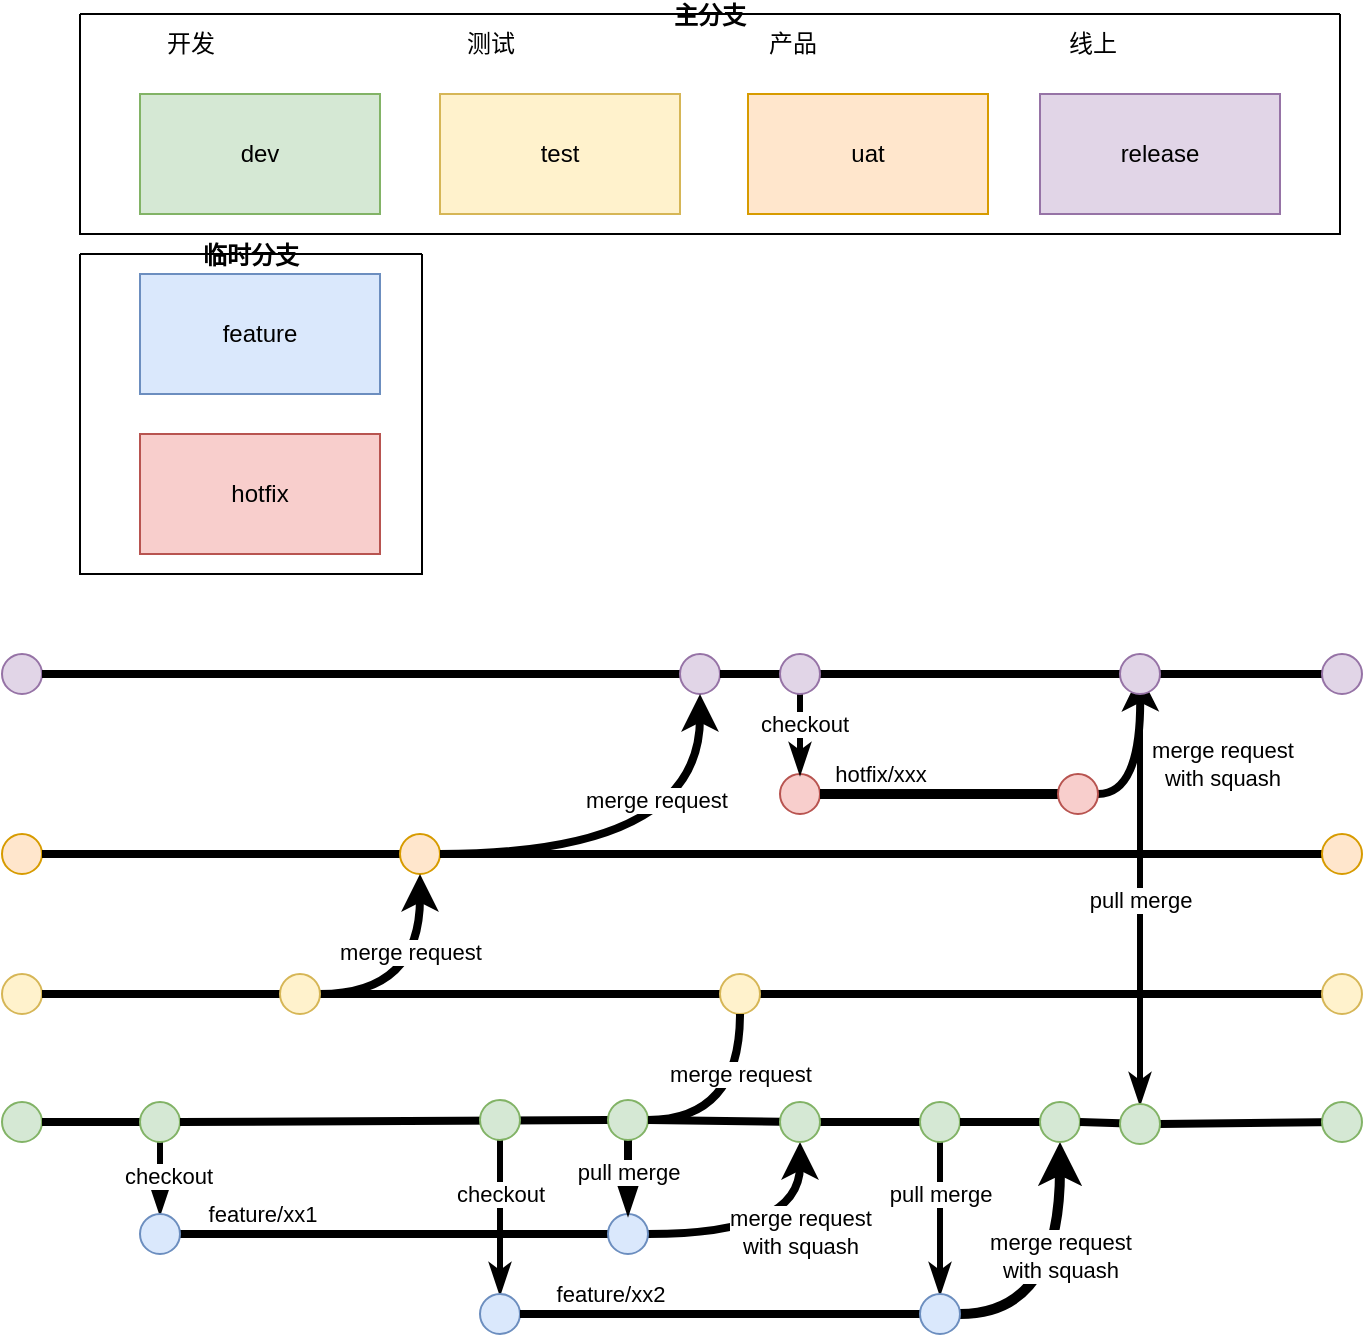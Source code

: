 <mxfile version="21.0.6" type="github" pages="2">
  <diagram id="C5RBs43oDa-KdzZeNtuy" name="Page-1">
    <mxGraphModel dx="1434" dy="686" grid="1" gridSize="10" guides="1" tooltips="1" connect="1" arrows="1" fold="1" page="1" pageScale="1" pageWidth="827" pageHeight="1169" math="0" shadow="0">
      <root>
        <mxCell id="WIyWlLk6GJQsqaUBKTNV-0" />
        <mxCell id="WIyWlLk6GJQsqaUBKTNV-1" parent="WIyWlLk6GJQsqaUBKTNV-0" />
        <mxCell id="siAdTkyfHeQNk--nSfNy-4" value="主分支" style="swimlane;startSize=0;" parent="WIyWlLk6GJQsqaUBKTNV-1" vertex="1">
          <mxGeometry x="99" y="20" width="630" height="110" as="geometry">
            <mxRectangle x="99" y="20" width="80" height="30" as="alternateBounds" />
          </mxGeometry>
        </mxCell>
        <mxCell id="siAdTkyfHeQNk--nSfNy-5" value="开发" style="text;html=1;align=center;verticalAlign=middle;resizable=0;points=[];autosize=1;strokeColor=none;fillColor=none;" parent="siAdTkyfHeQNk--nSfNy-4" vertex="1">
          <mxGeometry x="30" width="50" height="30" as="geometry" />
        </mxCell>
        <mxCell id="siAdTkyfHeQNk--nSfNy-6" value="测试" style="text;html=1;align=center;verticalAlign=middle;resizable=0;points=[];autosize=1;strokeColor=none;fillColor=none;" parent="siAdTkyfHeQNk--nSfNy-4" vertex="1">
          <mxGeometry x="180" width="50" height="30" as="geometry" />
        </mxCell>
        <mxCell id="siAdTkyfHeQNk--nSfNy-7" value="产品" style="text;html=1;align=center;verticalAlign=middle;resizable=0;points=[];autosize=1;strokeColor=none;fillColor=none;" parent="siAdTkyfHeQNk--nSfNy-4" vertex="1">
          <mxGeometry x="331" width="50" height="30" as="geometry" />
        </mxCell>
        <mxCell id="siAdTkyfHeQNk--nSfNy-8" value="线上" style="text;html=1;align=center;verticalAlign=middle;resizable=0;points=[];autosize=1;strokeColor=none;fillColor=none;" parent="siAdTkyfHeQNk--nSfNy-4" vertex="1">
          <mxGeometry x="481" width="50" height="30" as="geometry" />
        </mxCell>
        <mxCell id="siAdTkyfHeQNk--nSfNy-3" value="release" style="rounded=0;whiteSpace=wrap;html=1;fillColor=#e1d5e7;strokeColor=#9673a6;" parent="siAdTkyfHeQNk--nSfNy-4" vertex="1">
          <mxGeometry x="480" y="40" width="120" height="60" as="geometry" />
        </mxCell>
        <mxCell id="siAdTkyfHeQNk--nSfNy-2" value="uat" style="rounded=0;whiteSpace=wrap;html=1;fillColor=#ffe6cc;strokeColor=#d79b00;" parent="siAdTkyfHeQNk--nSfNy-4" vertex="1">
          <mxGeometry x="334" y="40" width="120" height="60" as="geometry" />
        </mxCell>
        <mxCell id="siAdTkyfHeQNk--nSfNy-1" value="test" style="rounded=0;whiteSpace=wrap;html=1;fillColor=#fff2cc;strokeColor=#d6b656;" parent="siAdTkyfHeQNk--nSfNy-4" vertex="1">
          <mxGeometry x="180" y="40" width="120" height="60" as="geometry" />
        </mxCell>
        <mxCell id="siAdTkyfHeQNk--nSfNy-0" value="dev" style="rounded=0;whiteSpace=wrap;html=1;fillColor=#d5e8d4;strokeColor=#82b366;" parent="siAdTkyfHeQNk--nSfNy-4" vertex="1">
          <mxGeometry x="30" y="40" width="120" height="60" as="geometry" />
        </mxCell>
        <mxCell id="siAdTkyfHeQNk--nSfNy-9" value="feature" style="rounded=0;whiteSpace=wrap;html=1;fillColor=#dae8fc;strokeColor=#6c8ebf;" parent="WIyWlLk6GJQsqaUBKTNV-1" vertex="1">
          <mxGeometry x="129" y="150" width="120" height="60" as="geometry" />
        </mxCell>
        <mxCell id="siAdTkyfHeQNk--nSfNy-10" value="hotfix" style="rounded=0;whiteSpace=wrap;html=1;fillColor=#f8cecc;strokeColor=#b85450;" parent="WIyWlLk6GJQsqaUBKTNV-1" vertex="1">
          <mxGeometry x="129" y="230" width="120" height="60" as="geometry" />
        </mxCell>
        <mxCell id="siAdTkyfHeQNk--nSfNy-11" value="" style="ellipse;whiteSpace=wrap;html=1;aspect=fixed;fillColor=#e1d5e7;strokeColor=#9673a6;" parent="WIyWlLk6GJQsqaUBKTNV-1" vertex="1">
          <mxGeometry x="60" y="340" width="20" height="20" as="geometry" />
        </mxCell>
        <mxCell id="siAdTkyfHeQNk--nSfNy-14" value="" style="endArrow=none;html=1;rounded=0;exitX=1;exitY=0.5;exitDx=0;exitDy=0;edgeStyle=orthogonalEdgeStyle;entryX=0;entryY=0.5;entryDx=0;entryDy=0;strokeWidth=4;startArrow=none;" parent="WIyWlLk6GJQsqaUBKTNV-1" source="siAdTkyfHeQNk--nSfNy-106" target="siAdTkyfHeQNk--nSfNy-16" edge="1">
          <mxGeometry width="50" height="50" relative="1" as="geometry">
            <mxPoint x="390" y="410" as="sourcePoint" />
            <mxPoint x="720" y="350" as="targetPoint" />
            <Array as="points">
              <mxPoint x="240" y="350" />
            </Array>
          </mxGeometry>
        </mxCell>
        <mxCell id="siAdTkyfHeQNk--nSfNy-16" value="" style="ellipse;whiteSpace=wrap;html=1;aspect=fixed;fillColor=#e1d5e7;strokeColor=#9673a6;" parent="WIyWlLk6GJQsqaUBKTNV-1" vertex="1">
          <mxGeometry x="720" y="340" width="20" height="20" as="geometry" />
        </mxCell>
        <mxCell id="siAdTkyfHeQNk--nSfNy-20" value="" style="ellipse;whiteSpace=wrap;html=1;aspect=fixed;fillColor=#f8cecc;strokeColor=#b85450;" parent="WIyWlLk6GJQsqaUBKTNV-1" vertex="1">
          <mxGeometry x="449" y="400" width="20" height="20" as="geometry" />
        </mxCell>
        <mxCell id="siAdTkyfHeQNk--nSfNy-26" value="" style="ellipse;whiteSpace=wrap;html=1;aspect=fixed;fillColor=#ffe6cc;strokeColor=#d79b00;" parent="WIyWlLk6GJQsqaUBKTNV-1" vertex="1">
          <mxGeometry x="60" y="430" width="20" height="20" as="geometry" />
        </mxCell>
        <mxCell id="siAdTkyfHeQNk--nSfNy-27" value="" style="endArrow=none;html=1;rounded=0;exitX=1;exitY=0.5;exitDx=0;exitDy=0;edgeStyle=orthogonalEdgeStyle;entryX=0;entryY=0.5;entryDx=0;entryDy=0;strokeWidth=4;startArrow=none;" parent="WIyWlLk6GJQsqaUBKTNV-1" source="siAdTkyfHeQNk--nSfNy-47" target="siAdTkyfHeQNk--nSfNy-28" edge="1">
          <mxGeometry width="50" height="50" relative="1" as="geometry">
            <mxPoint x="390" y="500" as="sourcePoint" />
            <mxPoint x="720" y="440" as="targetPoint" />
          </mxGeometry>
        </mxCell>
        <mxCell id="siAdTkyfHeQNk--nSfNy-28" value="" style="ellipse;whiteSpace=wrap;html=1;aspect=fixed;fillColor=#ffe6cc;strokeColor=#d79b00;" parent="WIyWlLk6GJQsqaUBKTNV-1" vertex="1">
          <mxGeometry x="720" y="430" width="20" height="20" as="geometry" />
        </mxCell>
        <mxCell id="siAdTkyfHeQNk--nSfNy-29" value="" style="ellipse;whiteSpace=wrap;html=1;aspect=fixed;fillColor=#fff2cc;strokeColor=#d6b656;" parent="WIyWlLk6GJQsqaUBKTNV-1" vertex="1">
          <mxGeometry x="60" y="500" width="20" height="20" as="geometry" />
        </mxCell>
        <mxCell id="siAdTkyfHeQNk--nSfNy-30" value="" style="endArrow=none;html=1;rounded=0;exitX=1;exitY=0.5;exitDx=0;exitDy=0;edgeStyle=orthogonalEdgeStyle;entryX=0;entryY=0.5;entryDx=0;entryDy=0;strokeWidth=4;startArrow=none;" parent="WIyWlLk6GJQsqaUBKTNV-1" source="siAdTkyfHeQNk--nSfNy-55" target="siAdTkyfHeQNk--nSfNy-31" edge="1">
          <mxGeometry width="50" height="50" relative="1" as="geometry">
            <mxPoint x="390" y="570" as="sourcePoint" />
            <mxPoint x="720" y="510" as="targetPoint" />
          </mxGeometry>
        </mxCell>
        <mxCell id="siAdTkyfHeQNk--nSfNy-31" value="" style="ellipse;whiteSpace=wrap;html=1;aspect=fixed;fillColor=#fff2cc;strokeColor=#d6b656;" parent="WIyWlLk6GJQsqaUBKTNV-1" vertex="1">
          <mxGeometry x="720" y="500" width="20" height="20" as="geometry" />
        </mxCell>
        <mxCell id="siAdTkyfHeQNk--nSfNy-32" value="" style="ellipse;whiteSpace=wrap;html=1;aspect=fixed;fillColor=#d5e8d4;strokeColor=#82b366;" parent="WIyWlLk6GJQsqaUBKTNV-1" vertex="1">
          <mxGeometry x="60" y="564" width="20" height="20" as="geometry" />
        </mxCell>
        <mxCell id="siAdTkyfHeQNk--nSfNy-33" value="" style="endArrow=none;html=1;exitX=1;exitY=0.5;exitDx=0;exitDy=0;strokeWidth=4;startArrow=none;curved=1;" parent="WIyWlLk6GJQsqaUBKTNV-1" source="siAdTkyfHeQNk--nSfNy-117" edge="1">
          <mxGeometry width="50" height="50" relative="1" as="geometry">
            <mxPoint x="390" y="634" as="sourcePoint" />
            <mxPoint x="730" y="574" as="targetPoint" />
          </mxGeometry>
        </mxCell>
        <mxCell id="siAdTkyfHeQNk--nSfNy-34" value="" style="ellipse;whiteSpace=wrap;html=1;aspect=fixed;fillColor=#d5e8d4;strokeColor=#82b366;" parent="WIyWlLk6GJQsqaUBKTNV-1" vertex="1">
          <mxGeometry x="720" y="564" width="20" height="20" as="geometry" />
        </mxCell>
        <mxCell id="siAdTkyfHeQNk--nSfNy-36" value="" style="endArrow=none;html=1;rounded=0;exitX=1;exitY=0.5;exitDx=0;exitDy=0;edgeStyle=orthogonalEdgeStyle;entryX=0;entryY=0.5;entryDx=0;entryDy=0;strokeWidth=4;startArrow=none;" parent="WIyWlLk6GJQsqaUBKTNV-1" source="siAdTkyfHeQNk--nSfNy-60" target="siAdTkyfHeQNk--nSfNy-37" edge="1">
          <mxGeometry width="50" height="50" relative="1" as="geometry">
            <mxPoint x="349" y="690" as="sourcePoint" />
            <mxPoint x="679" y="630" as="targetPoint" />
          </mxGeometry>
        </mxCell>
        <mxCell id="siAdTkyfHeQNk--nSfNy-86" value="feature/xx1" style="edgeLabel;html=1;align=center;verticalAlign=middle;resizable=0;points=[];" parent="siAdTkyfHeQNk--nSfNy-36" vertex="1" connectable="0">
          <mxGeometry x="-0.267" y="-4" relative="1" as="geometry">
            <mxPoint x="-38" y="-14" as="offset" />
          </mxGeometry>
        </mxCell>
        <mxCell id="siAdTkyfHeQNk--nSfNy-73" style="edgeStyle=orthogonalEdgeStyle;rounded=0;orthogonalLoop=1;jettySize=auto;html=1;curved=1;strokeWidth=4;endArrow=classic;endFill=1;entryX=0.5;entryY=1;entryDx=0;entryDy=0;" parent="WIyWlLk6GJQsqaUBKTNV-1" source="siAdTkyfHeQNk--nSfNy-37" target="siAdTkyfHeQNk--nSfNy-90" edge="1">
          <mxGeometry relative="1" as="geometry">
            <mxPoint x="459" y="580" as="targetPoint" />
          </mxGeometry>
        </mxCell>
        <mxCell id="siAdTkyfHeQNk--nSfNy-76" value="merge request&lt;br&gt;with squash" style="edgeLabel;html=1;align=center;verticalAlign=middle;resizable=0;points=[];" parent="siAdTkyfHeQNk--nSfNy-73" vertex="1" connectable="0">
          <mxGeometry x="0.32" y="13" relative="1" as="geometry">
            <mxPoint x="13" y="3" as="offset" />
          </mxGeometry>
        </mxCell>
        <mxCell id="siAdTkyfHeQNk--nSfNy-37" value="" style="ellipse;whiteSpace=wrap;html=1;aspect=fixed;fillColor=#dae8fc;strokeColor=#6c8ebf;" parent="WIyWlLk6GJQsqaUBKTNV-1" vertex="1">
          <mxGeometry x="363" y="620" width="20" height="20" as="geometry" />
        </mxCell>
        <mxCell id="siAdTkyfHeQNk--nSfNy-48" value="" style="endArrow=none;html=1;rounded=0;exitX=1;exitY=0.5;exitDx=0;exitDy=0;edgeStyle=orthogonalEdgeStyle;entryX=0;entryY=0.5;entryDx=0;entryDy=0;strokeWidth=4;" parent="WIyWlLk6GJQsqaUBKTNV-1" source="siAdTkyfHeQNk--nSfNy-26" target="siAdTkyfHeQNk--nSfNy-47" edge="1">
          <mxGeometry width="50" height="50" relative="1" as="geometry">
            <mxPoint x="80" y="440" as="sourcePoint" />
            <mxPoint x="720" y="440" as="targetPoint" />
          </mxGeometry>
        </mxCell>
        <mxCell id="siAdTkyfHeQNk--nSfNy-47" value="" style="ellipse;whiteSpace=wrap;html=1;aspect=fixed;fillColor=#ffe6cc;strokeColor=#d79b00;" parent="WIyWlLk6GJQsqaUBKTNV-1" vertex="1">
          <mxGeometry x="259" y="430" width="20" height="20" as="geometry" />
        </mxCell>
        <mxCell id="siAdTkyfHeQNk--nSfNy-50" value="" style="endArrow=classic;html=1;rounded=0;entryX=0.5;entryY=1;entryDx=0;entryDy=0;edgeStyle=orthogonalEdgeStyle;curved=1;strokeWidth=4;endFill=1;exitX=1;exitY=0.5;exitDx=0;exitDy=0;" parent="WIyWlLk6GJQsqaUBKTNV-1" source="siAdTkyfHeQNk--nSfNy-96" target="siAdTkyfHeQNk--nSfNy-47" edge="1">
          <mxGeometry width="50" height="50" relative="1" as="geometry">
            <mxPoint x="209" y="510" as="sourcePoint" />
            <mxPoint x="249" y="490" as="targetPoint" />
          </mxGeometry>
        </mxCell>
        <mxCell id="siAdTkyfHeQNk--nSfNy-98" value="merge request" style="edgeLabel;html=1;align=center;verticalAlign=middle;resizable=0;points=[];" parent="siAdTkyfHeQNk--nSfNy-50" vertex="1" connectable="0">
          <mxGeometry x="0.296" y="5" relative="1" as="geometry">
            <mxPoint as="offset" />
          </mxGeometry>
        </mxCell>
        <mxCell id="siAdTkyfHeQNk--nSfNy-52" value="" style="endArrow=none;html=1;rounded=0;exitX=1;exitY=0.5;exitDx=0;exitDy=0;edgeStyle=orthogonalEdgeStyle;entryX=0;entryY=0.5;entryDx=0;entryDy=0;strokeWidth=4;" parent="WIyWlLk6GJQsqaUBKTNV-1" source="siAdTkyfHeQNk--nSfNy-11" target="siAdTkyfHeQNk--nSfNy-51" edge="1">
          <mxGeometry width="50" height="50" relative="1" as="geometry">
            <mxPoint x="80" y="350" as="sourcePoint" />
            <mxPoint x="720" y="350" as="targetPoint" />
            <Array as="points">
              <mxPoint x="240" y="350" />
            </Array>
          </mxGeometry>
        </mxCell>
        <mxCell id="siAdTkyfHeQNk--nSfNy-51" value="" style="ellipse;whiteSpace=wrap;html=1;aspect=fixed;fillColor=#e1d5e7;strokeColor=#9673a6;" parent="WIyWlLk6GJQsqaUBKTNV-1" vertex="1">
          <mxGeometry x="399" y="340" width="20" height="20" as="geometry" />
        </mxCell>
        <mxCell id="siAdTkyfHeQNk--nSfNy-53" value="" style="endArrow=classic;html=1;rounded=0;entryX=0.5;entryY=1;entryDx=0;entryDy=0;strokeWidth=4;edgeStyle=orthogonalEdgeStyle;curved=1;endFill=1;exitX=1;exitY=0.5;exitDx=0;exitDy=0;" parent="WIyWlLk6GJQsqaUBKTNV-1" source="siAdTkyfHeQNk--nSfNy-47" target="siAdTkyfHeQNk--nSfNy-51" edge="1">
          <mxGeometry width="50" height="50" relative="1" as="geometry">
            <mxPoint x="339" y="450" as="sourcePoint" />
            <mxPoint x="399" y="390" as="targetPoint" />
          </mxGeometry>
        </mxCell>
        <mxCell id="siAdTkyfHeQNk--nSfNy-99" value="merge request" style="edgeLabel;html=1;align=center;verticalAlign=middle;resizable=0;points=[];" parent="siAdTkyfHeQNk--nSfNy-53" vertex="1" connectable="0">
          <mxGeometry x="0.5" y="22" relative="1" as="geometry">
            <mxPoint as="offset" />
          </mxGeometry>
        </mxCell>
        <mxCell id="siAdTkyfHeQNk--nSfNy-64" style="edgeStyle=orthogonalEdgeStyle;rounded=0;orthogonalLoop=1;jettySize=auto;html=1;endArrow=classicThin;endFill=1;strokeWidth=3;entryX=0.5;entryY=0;entryDx=0;entryDy=0;" parent="WIyWlLk6GJQsqaUBKTNV-1" source="siAdTkyfHeQNk--nSfNy-54" target="siAdTkyfHeQNk--nSfNy-65" edge="1">
          <mxGeometry relative="1" as="geometry">
            <mxPoint x="309" y="650" as="targetPoint" />
          </mxGeometry>
        </mxCell>
        <mxCell id="siAdTkyfHeQNk--nSfNy-78" value="checkout" style="edgeLabel;html=1;align=center;verticalAlign=middle;resizable=0;points=[];" parent="siAdTkyfHeQNk--nSfNy-64" vertex="1" connectable="0">
          <mxGeometry x="-0.299" relative="1" as="geometry">
            <mxPoint as="offset" />
          </mxGeometry>
        </mxCell>
        <mxCell id="siAdTkyfHeQNk--nSfNy-56" value="" style="endArrow=none;html=1;rounded=0;exitX=1;exitY=0.5;exitDx=0;exitDy=0;edgeStyle=orthogonalEdgeStyle;entryX=0;entryY=0.5;entryDx=0;entryDy=0;strokeWidth=4;startArrow=none;" parent="WIyWlLk6GJQsqaUBKTNV-1" source="siAdTkyfHeQNk--nSfNy-96" target="siAdTkyfHeQNk--nSfNy-55" edge="1">
          <mxGeometry width="50" height="50" relative="1" as="geometry">
            <mxPoint x="39" y="510" as="sourcePoint" />
            <mxPoint x="679" y="510" as="targetPoint" />
          </mxGeometry>
        </mxCell>
        <mxCell id="siAdTkyfHeQNk--nSfNy-55" value="" style="ellipse;whiteSpace=wrap;html=1;aspect=fixed;fillColor=#fff2cc;strokeColor=#d6b656;" parent="WIyWlLk6GJQsqaUBKTNV-1" vertex="1">
          <mxGeometry x="419" y="500" width="20" height="20" as="geometry" />
        </mxCell>
        <mxCell id="siAdTkyfHeQNk--nSfNy-58" value="" style="endArrow=none;html=1;rounded=0;exitX=1;exitY=0.5;exitDx=0;exitDy=0;entryX=0;entryY=0.5;entryDx=0;entryDy=0;strokeWidth=4;" parent="WIyWlLk6GJQsqaUBKTNV-1" source="siAdTkyfHeQNk--nSfNy-32" target="siAdTkyfHeQNk--nSfNy-57" edge="1">
          <mxGeometry width="50" height="50" relative="1" as="geometry">
            <mxPoint x="80" y="574" as="sourcePoint" />
            <mxPoint x="720" y="574" as="targetPoint" />
          </mxGeometry>
        </mxCell>
        <mxCell id="siAdTkyfHeQNk--nSfNy-59" style="edgeStyle=orthogonalEdgeStyle;rounded=0;orthogonalLoop=1;jettySize=auto;html=1;entryX=0.5;entryY=0;entryDx=0;entryDy=0;endArrow=classicThin;endFill=1;strokeWidth=3;curved=1;" parent="WIyWlLk6GJQsqaUBKTNV-1" source="siAdTkyfHeQNk--nSfNy-57" target="siAdTkyfHeQNk--nSfNy-60" edge="1">
          <mxGeometry relative="1" as="geometry">
            <mxPoint x="139" y="620" as="targetPoint" />
          </mxGeometry>
        </mxCell>
        <mxCell id="siAdTkyfHeQNk--nSfNy-79" value="checkout" style="edgeLabel;html=1;align=center;verticalAlign=middle;resizable=0;points=[];" parent="siAdTkyfHeQNk--nSfNy-59" vertex="1" connectable="0">
          <mxGeometry x="0.136" y="4" relative="1" as="geometry">
            <mxPoint as="offset" />
          </mxGeometry>
        </mxCell>
        <mxCell id="siAdTkyfHeQNk--nSfNy-57" value="" style="ellipse;whiteSpace=wrap;html=1;aspect=fixed;fillColor=#d5e8d4;strokeColor=#82b366;" parent="WIyWlLk6GJQsqaUBKTNV-1" vertex="1">
          <mxGeometry x="129" y="564" width="20" height="20" as="geometry" />
        </mxCell>
        <mxCell id="siAdTkyfHeQNk--nSfNy-60" value="" style="ellipse;whiteSpace=wrap;html=1;aspect=fixed;fillColor=#dae8fc;strokeColor=#6c8ebf;" parent="WIyWlLk6GJQsqaUBKTNV-1" vertex="1">
          <mxGeometry x="129" y="620" width="20" height="20" as="geometry" />
        </mxCell>
        <mxCell id="siAdTkyfHeQNk--nSfNy-65" value="" style="ellipse;whiteSpace=wrap;html=1;aspect=fixed;fillColor=#dae8fc;strokeColor=#6c8ebf;" parent="WIyWlLk6GJQsqaUBKTNV-1" vertex="1">
          <mxGeometry x="299" y="660" width="20" height="20" as="geometry" />
        </mxCell>
        <mxCell id="siAdTkyfHeQNk--nSfNy-68" value="" style="endArrow=none;html=1;rounded=0;entryX=0.5;entryY=1;entryDx=0;entryDy=0;strokeWidth=4;edgeStyle=orthogonalEdgeStyle;curved=1;" parent="WIyWlLk6GJQsqaUBKTNV-1" source="siAdTkyfHeQNk--nSfNy-69" target="siAdTkyfHeQNk--nSfNy-55" edge="1">
          <mxGeometry width="50" height="50" relative="1" as="geometry">
            <mxPoint x="389" y="570" as="sourcePoint" />
            <mxPoint x="439" y="530" as="targetPoint" />
          </mxGeometry>
        </mxCell>
        <mxCell id="siAdTkyfHeQNk--nSfNy-100" value="merge request" style="edgeLabel;html=1;align=center;verticalAlign=middle;resizable=0;points=[];" parent="siAdTkyfHeQNk--nSfNy-68" vertex="1" connectable="0">
          <mxGeometry x="0.214" y="2" relative="1" as="geometry">
            <mxPoint x="2" y="-9" as="offset" />
          </mxGeometry>
        </mxCell>
        <mxCell id="siAdTkyfHeQNk--nSfNy-71" value="" style="endArrow=none;html=1;rounded=0;exitX=1;exitY=0.5;exitDx=0;exitDy=0;strokeWidth=4;startArrow=none;" parent="WIyWlLk6GJQsqaUBKTNV-1" source="siAdTkyfHeQNk--nSfNy-57" target="siAdTkyfHeQNk--nSfNy-69" edge="1">
          <mxGeometry width="50" height="50" relative="1" as="geometry">
            <mxPoint x="149" y="574" as="sourcePoint" />
            <mxPoint x="689" y="574" as="targetPoint" />
          </mxGeometry>
        </mxCell>
        <mxCell id="siAdTkyfHeQNk--nSfNy-74" style="edgeStyle=orthogonalEdgeStyle;orthogonalLoop=1;jettySize=auto;html=1;entryX=0.5;entryY=0;entryDx=0;entryDy=0;curved=1;strokeWidth=4;endArrow=classicThin;endFill=1;" parent="WIyWlLk6GJQsqaUBKTNV-1" source="siAdTkyfHeQNk--nSfNy-69" target="siAdTkyfHeQNk--nSfNy-37" edge="1">
          <mxGeometry relative="1" as="geometry" />
        </mxCell>
        <mxCell id="siAdTkyfHeQNk--nSfNy-77" value="pull merge" style="edgeLabel;html=1;align=center;verticalAlign=middle;resizable=0;points=[];" parent="siAdTkyfHeQNk--nSfNy-74" vertex="1" connectable="0">
          <mxGeometry x="0.472" y="-2" relative="1" as="geometry">
            <mxPoint x="2" y="-10" as="offset" />
          </mxGeometry>
        </mxCell>
        <mxCell id="siAdTkyfHeQNk--nSfNy-69" value="" style="ellipse;whiteSpace=wrap;html=1;aspect=fixed;fillColor=#d5e8d4;strokeColor=#82b366;" parent="WIyWlLk6GJQsqaUBKTNV-1" vertex="1">
          <mxGeometry x="363" y="563" width="20" height="20" as="geometry" />
        </mxCell>
        <mxCell id="siAdTkyfHeQNk--nSfNy-54" value="" style="ellipse;whiteSpace=wrap;html=1;aspect=fixed;fillColor=#d5e8d4;strokeColor=#82b366;" parent="WIyWlLk6GJQsqaUBKTNV-1" vertex="1">
          <mxGeometry x="299" y="563" width="20" height="20" as="geometry" />
        </mxCell>
        <mxCell id="siAdTkyfHeQNk--nSfNy-81" value="" style="endArrow=none;html=1;exitX=1;exitY=0.5;exitDx=0;exitDy=0;strokeWidth=4;startArrow=none;curved=1;" parent="WIyWlLk6GJQsqaUBKTNV-1" source="siAdTkyfHeQNk--nSfNy-90" target="siAdTkyfHeQNk--nSfNy-80" edge="1">
          <mxGeometry width="50" height="50" relative="1" as="geometry">
            <mxPoint x="409" y="573" as="sourcePoint" />
            <mxPoint x="689" y="574" as="targetPoint" />
          </mxGeometry>
        </mxCell>
        <mxCell id="siAdTkyfHeQNk--nSfNy-82" style="edgeStyle=orthogonalEdgeStyle;rounded=0;orthogonalLoop=1;jettySize=auto;html=1;endArrow=classicThin;endFill=1;strokeWidth=3;" parent="WIyWlLk6GJQsqaUBKTNV-1" source="siAdTkyfHeQNk--nSfNy-80" target="siAdTkyfHeQNk--nSfNy-83" edge="1">
          <mxGeometry relative="1" as="geometry">
            <mxPoint x="502" y="640" as="targetPoint" />
            <Array as="points" />
          </mxGeometry>
        </mxCell>
        <mxCell id="siAdTkyfHeQNk--nSfNy-95" value="pull merge" style="edgeLabel;html=1;align=center;verticalAlign=middle;resizable=0;points=[];" parent="siAdTkyfHeQNk--nSfNy-82" vertex="1" connectable="0">
          <mxGeometry x="-0.18" y="-1" relative="1" as="geometry">
            <mxPoint x="1" y="-5" as="offset" />
          </mxGeometry>
        </mxCell>
        <mxCell id="siAdTkyfHeQNk--nSfNy-80" value="" style="ellipse;whiteSpace=wrap;html=1;aspect=fixed;fillColor=#d5e8d4;strokeColor=#82b366;" parent="WIyWlLk6GJQsqaUBKTNV-1" vertex="1">
          <mxGeometry x="519" y="564" width="20" height="20" as="geometry" />
        </mxCell>
        <mxCell id="siAdTkyfHeQNk--nSfNy-84" value="" style="edgeStyle=orthogonalEdgeStyle;rounded=0;orthogonalLoop=1;jettySize=auto;html=1;strokeWidth=4;endArrow=none;endFill=0;curved=1;" parent="WIyWlLk6GJQsqaUBKTNV-1" source="siAdTkyfHeQNk--nSfNy-65" target="siAdTkyfHeQNk--nSfNy-83" edge="1">
          <mxGeometry relative="1" as="geometry">
            <mxPoint x="509" y="670" as="targetPoint" />
            <mxPoint x="319" y="670" as="sourcePoint" />
          </mxGeometry>
        </mxCell>
        <mxCell id="siAdTkyfHeQNk--nSfNy-88" value="feature/xx2" style="edgeLabel;html=1;align=center;verticalAlign=middle;resizable=0;points=[];" parent="siAdTkyfHeQNk--nSfNy-84" vertex="1" connectable="0">
          <mxGeometry x="-0.566" y="-1" relative="1" as="geometry">
            <mxPoint x="1" y="-11" as="offset" />
          </mxGeometry>
        </mxCell>
        <mxCell id="siAdTkyfHeQNk--nSfNy-94" style="edgeStyle=orthogonalEdgeStyle;rounded=0;orthogonalLoop=1;jettySize=auto;html=1;entryX=0.5;entryY=1;entryDx=0;entryDy=0;curved=1;strokeWidth=5;" parent="WIyWlLk6GJQsqaUBKTNV-1" source="siAdTkyfHeQNk--nSfNy-83" target="siAdTkyfHeQNk--nSfNy-92" edge="1">
          <mxGeometry relative="1" as="geometry" />
        </mxCell>
        <mxCell id="siAdTkyfHeQNk--nSfNy-101" value="merge request&lt;br style=&quot;border-color: var(--border-color);&quot;&gt;with squash" style="edgeLabel;html=1;align=center;verticalAlign=middle;resizable=0;points=[];" parent="siAdTkyfHeQNk--nSfNy-94" vertex="1" connectable="0">
          <mxGeometry x="0.216" y="9" relative="1" as="geometry">
            <mxPoint x="9" y="3" as="offset" />
          </mxGeometry>
        </mxCell>
        <mxCell id="siAdTkyfHeQNk--nSfNy-83" value="" style="ellipse;whiteSpace=wrap;html=1;aspect=fixed;fillColor=#dae8fc;strokeColor=#6c8ebf;" parent="WIyWlLk6GJQsqaUBKTNV-1" vertex="1">
          <mxGeometry x="519" y="660" width="20" height="20" as="geometry" />
        </mxCell>
        <mxCell id="siAdTkyfHeQNk--nSfNy-91" value="" style="endArrow=none;html=1;exitX=1;exitY=0.5;exitDx=0;exitDy=0;strokeWidth=4;startArrow=none;curved=1;" parent="WIyWlLk6GJQsqaUBKTNV-1" source="siAdTkyfHeQNk--nSfNy-69" target="siAdTkyfHeQNk--nSfNy-90" edge="1">
          <mxGeometry width="50" height="50" relative="1" as="geometry">
            <mxPoint x="409" y="573" as="sourcePoint" />
            <mxPoint x="494" y="574" as="targetPoint" />
          </mxGeometry>
        </mxCell>
        <mxCell id="siAdTkyfHeQNk--nSfNy-90" value="" style="ellipse;whiteSpace=wrap;html=1;aspect=fixed;fillColor=#d5e8d4;strokeColor=#82b366;" parent="WIyWlLk6GJQsqaUBKTNV-1" vertex="1">
          <mxGeometry x="449" y="564" width="20" height="20" as="geometry" />
        </mxCell>
        <mxCell id="siAdTkyfHeQNk--nSfNy-93" value="" style="endArrow=none;html=1;exitX=1;exitY=0.5;exitDx=0;exitDy=0;strokeWidth=4;startArrow=none;curved=1;" parent="WIyWlLk6GJQsqaUBKTNV-1" source="siAdTkyfHeQNk--nSfNy-80" target="siAdTkyfHeQNk--nSfNy-92" edge="1">
          <mxGeometry width="50" height="50" relative="1" as="geometry">
            <mxPoint x="514" y="574" as="sourcePoint" />
            <mxPoint x="689" y="574" as="targetPoint" />
          </mxGeometry>
        </mxCell>
        <mxCell id="siAdTkyfHeQNk--nSfNy-92" value="" style="ellipse;whiteSpace=wrap;html=1;aspect=fixed;fillColor=#d5e8d4;strokeColor=#82b366;" parent="WIyWlLk6GJQsqaUBKTNV-1" vertex="1">
          <mxGeometry x="579" y="564" width="20" height="20" as="geometry" />
        </mxCell>
        <mxCell id="siAdTkyfHeQNk--nSfNy-97" value="" style="endArrow=none;html=1;rounded=0;exitX=1;exitY=0.5;exitDx=0;exitDy=0;edgeStyle=orthogonalEdgeStyle;entryX=0;entryY=0.5;entryDx=0;entryDy=0;strokeWidth=4;" parent="WIyWlLk6GJQsqaUBKTNV-1" source="siAdTkyfHeQNk--nSfNy-29" target="siAdTkyfHeQNk--nSfNy-96" edge="1">
          <mxGeometry width="50" height="50" relative="1" as="geometry">
            <mxPoint x="80" y="510" as="sourcePoint" />
            <mxPoint x="460" y="510" as="targetPoint" />
          </mxGeometry>
        </mxCell>
        <mxCell id="siAdTkyfHeQNk--nSfNy-96" value="" style="ellipse;whiteSpace=wrap;html=1;aspect=fixed;fillColor=#fff2cc;strokeColor=#d6b656;" parent="WIyWlLk6GJQsqaUBKTNV-1" vertex="1">
          <mxGeometry x="199" y="500" width="20" height="20" as="geometry" />
        </mxCell>
        <mxCell id="siAdTkyfHeQNk--nSfNy-103" value="" style="edgeStyle=orthogonalEdgeStyle;rounded=0;orthogonalLoop=1;jettySize=auto;html=1;endArrow=none;endFill=0;strokeWidth=5;curved=1;exitX=1;exitY=0.5;exitDx=0;exitDy=0;" parent="WIyWlLk6GJQsqaUBKTNV-1" source="siAdTkyfHeQNk--nSfNy-20" target="siAdTkyfHeQNk--nSfNy-102" edge="1">
          <mxGeometry relative="1" as="geometry">
            <mxPoint x="619" y="350" as="targetPoint" />
            <mxPoint x="469" y="410" as="sourcePoint" />
          </mxGeometry>
        </mxCell>
        <mxCell id="siAdTkyfHeQNk--nSfNy-112" value="hotfix/xxx" style="edgeLabel;html=1;align=center;verticalAlign=middle;resizable=0;points=[];" parent="siAdTkyfHeQNk--nSfNy-103" vertex="1" connectable="0">
          <mxGeometry x="-0.328" y="2" relative="1" as="geometry">
            <mxPoint x="-10" y="-8" as="offset" />
          </mxGeometry>
        </mxCell>
        <mxCell id="siAdTkyfHeQNk--nSfNy-105" style="edgeStyle=orthogonalEdgeStyle;rounded=0;orthogonalLoop=1;jettySize=auto;html=1;strokeWidth=4;curved=1;" parent="WIyWlLk6GJQsqaUBKTNV-1" source="siAdTkyfHeQNk--nSfNy-102" edge="1">
          <mxGeometry relative="1" as="geometry">
            <mxPoint x="629" y="350" as="targetPoint" />
          </mxGeometry>
        </mxCell>
        <mxCell id="siAdTkyfHeQNk--nSfNy-113" value="merge request&lt;br style=&quot;border-color: var(--border-color);&quot;&gt;with squash" style="edgeLabel;html=1;align=center;verticalAlign=middle;resizable=0;points=[];" parent="siAdTkyfHeQNk--nSfNy-105" vertex="1" connectable="0">
          <mxGeometry x="-0.086" y="3" relative="1" as="geometry">
            <mxPoint x="43" as="offset" />
          </mxGeometry>
        </mxCell>
        <mxCell id="siAdTkyfHeQNk--nSfNy-102" value="" style="ellipse;whiteSpace=wrap;html=1;aspect=fixed;fillColor=#f8cecc;strokeColor=#b85450;" parent="WIyWlLk6GJQsqaUBKTNV-1" vertex="1">
          <mxGeometry x="588" y="400" width="20" height="20" as="geometry" />
        </mxCell>
        <mxCell id="siAdTkyfHeQNk--nSfNy-107" value="" style="endArrow=none;html=1;rounded=0;exitX=1;exitY=0.5;exitDx=0;exitDy=0;edgeStyle=orthogonalEdgeStyle;entryX=0;entryY=0.5;entryDx=0;entryDy=0;strokeWidth=4;startArrow=none;" parent="WIyWlLk6GJQsqaUBKTNV-1" source="siAdTkyfHeQNk--nSfNy-108" target="siAdTkyfHeQNk--nSfNy-106" edge="1">
          <mxGeometry width="50" height="50" relative="1" as="geometry">
            <mxPoint x="419" y="350" as="sourcePoint" />
            <mxPoint x="679" y="350" as="targetPoint" />
            <Array as="points" />
          </mxGeometry>
        </mxCell>
        <mxCell id="siAdTkyfHeQNk--nSfNy-116" value="pull merge" style="edgeStyle=orthogonalEdgeStyle;rounded=0;orthogonalLoop=1;jettySize=auto;html=1;entryX=0.5;entryY=0;entryDx=0;entryDy=0;strokeWidth=3;endArrow=classicThin;endFill=1;" parent="WIyWlLk6GJQsqaUBKTNV-1" source="siAdTkyfHeQNk--nSfNy-106" target="siAdTkyfHeQNk--nSfNy-117" edge="1">
          <mxGeometry relative="1" as="geometry">
            <mxPoint x="630" y="570" as="targetPoint" />
          </mxGeometry>
        </mxCell>
        <mxCell id="siAdTkyfHeQNk--nSfNy-106" value="" style="ellipse;whiteSpace=wrap;html=1;aspect=fixed;fillColor=#e1d5e7;strokeColor=#9673a6;" parent="WIyWlLk6GJQsqaUBKTNV-1" vertex="1">
          <mxGeometry x="619" y="340" width="20" height="20" as="geometry" />
        </mxCell>
        <mxCell id="siAdTkyfHeQNk--nSfNy-109" value="" style="endArrow=none;html=1;rounded=0;exitX=1;exitY=0.5;exitDx=0;exitDy=0;edgeStyle=orthogonalEdgeStyle;entryX=0;entryY=0.5;entryDx=0;entryDy=0;strokeWidth=4;startArrow=none;" parent="WIyWlLk6GJQsqaUBKTNV-1" source="siAdTkyfHeQNk--nSfNy-51" target="siAdTkyfHeQNk--nSfNy-108" edge="1">
          <mxGeometry width="50" height="50" relative="1" as="geometry">
            <mxPoint x="419" y="350" as="sourcePoint" />
            <mxPoint x="619" y="350" as="targetPoint" />
            <Array as="points" />
          </mxGeometry>
        </mxCell>
        <mxCell id="siAdTkyfHeQNk--nSfNy-110" style="edgeStyle=orthogonalEdgeStyle;rounded=0;orthogonalLoop=1;jettySize=auto;html=1;entryX=0.5;entryY=0;entryDx=0;entryDy=0;strokeWidth=3;endArrow=classicThin;endFill=1;" parent="WIyWlLk6GJQsqaUBKTNV-1" source="siAdTkyfHeQNk--nSfNy-108" target="siAdTkyfHeQNk--nSfNy-20" edge="1">
          <mxGeometry relative="1" as="geometry" />
        </mxCell>
        <mxCell id="siAdTkyfHeQNk--nSfNy-111" value="checkout" style="edgeLabel;html=1;align=center;verticalAlign=middle;resizable=0;points=[];" parent="siAdTkyfHeQNk--nSfNy-110" vertex="1" connectable="0">
          <mxGeometry x="-0.25" y="2" relative="1" as="geometry">
            <mxPoint as="offset" />
          </mxGeometry>
        </mxCell>
        <mxCell id="siAdTkyfHeQNk--nSfNy-108" value="" style="ellipse;whiteSpace=wrap;html=1;aspect=fixed;fillColor=#e1d5e7;strokeColor=#9673a6;" parent="WIyWlLk6GJQsqaUBKTNV-1" vertex="1">
          <mxGeometry x="449" y="340" width="20" height="20" as="geometry" />
        </mxCell>
        <mxCell id="siAdTkyfHeQNk--nSfNy-114" value="临时分支" style="swimlane;startSize=0;" parent="WIyWlLk6GJQsqaUBKTNV-1" vertex="1">
          <mxGeometry x="99" y="140" width="171" height="160" as="geometry" />
        </mxCell>
        <mxCell id="siAdTkyfHeQNk--nSfNy-118" value="" style="endArrow=none;html=1;exitX=1;exitY=0.5;exitDx=0;exitDy=0;strokeWidth=4;startArrow=none;curved=1;" parent="WIyWlLk6GJQsqaUBKTNV-1" source="siAdTkyfHeQNk--nSfNy-92" target="siAdTkyfHeQNk--nSfNy-117" edge="1">
          <mxGeometry width="50" height="50" relative="1" as="geometry">
            <mxPoint x="599" y="574" as="sourcePoint" />
            <mxPoint x="730" y="574" as="targetPoint" />
          </mxGeometry>
        </mxCell>
        <mxCell id="siAdTkyfHeQNk--nSfNy-117" value="" style="ellipse;whiteSpace=wrap;html=1;aspect=fixed;fillColor=#d5e8d4;strokeColor=#82b366;" parent="WIyWlLk6GJQsqaUBKTNV-1" vertex="1">
          <mxGeometry x="619" y="565" width="20" height="20" as="geometry" />
        </mxCell>
      </root>
    </mxGraphModel>
  </diagram>
  <diagram name="Page-1 的副本" id="QWrpuOGPGKkEZb9IPCXf">
    <mxGraphModel dx="1434" dy="686" grid="1" gridSize="10" guides="1" tooltips="1" connect="1" arrows="1" fold="1" page="1" pageScale="1" pageWidth="827" pageHeight="1169" math="0" shadow="0">
      <root>
        <mxCell id="t5FLfHT6trp5dHcLYC4g-0" />
        <mxCell id="t5FLfHT6trp5dHcLYC4g-1" parent="t5FLfHT6trp5dHcLYC4g-0" />
        <mxCell id="t5FLfHT6trp5dHcLYC4g-2" value="主分支" style="swimlane;startSize=0;" vertex="1" parent="t5FLfHT6trp5dHcLYC4g-1">
          <mxGeometry x="99" y="20" width="630" height="110" as="geometry">
            <mxRectangle x="99" y="20" width="80" height="30" as="alternateBounds" />
          </mxGeometry>
        </mxCell>
        <mxCell id="t5FLfHT6trp5dHcLYC4g-3" value="开发" style="text;html=1;align=center;verticalAlign=middle;resizable=0;points=[];autosize=1;strokeColor=none;fillColor=none;" vertex="1" parent="t5FLfHT6trp5dHcLYC4g-2">
          <mxGeometry x="30" width="50" height="30" as="geometry" />
        </mxCell>
        <mxCell id="t5FLfHT6trp5dHcLYC4g-4" value="测试" style="text;html=1;align=center;verticalAlign=middle;resizable=0;points=[];autosize=1;strokeColor=none;fillColor=none;" vertex="1" parent="t5FLfHT6trp5dHcLYC4g-2">
          <mxGeometry x="180" width="50" height="30" as="geometry" />
        </mxCell>
        <mxCell id="t5FLfHT6trp5dHcLYC4g-5" value="产品" style="text;html=1;align=center;verticalAlign=middle;resizable=0;points=[];autosize=1;strokeColor=none;fillColor=none;" vertex="1" parent="t5FLfHT6trp5dHcLYC4g-2">
          <mxGeometry x="331" width="50" height="30" as="geometry" />
        </mxCell>
        <mxCell id="t5FLfHT6trp5dHcLYC4g-6" value="线上" style="text;html=1;align=center;verticalAlign=middle;resizable=0;points=[];autosize=1;strokeColor=none;fillColor=none;" vertex="1" parent="t5FLfHT6trp5dHcLYC4g-2">
          <mxGeometry x="481" width="50" height="30" as="geometry" />
        </mxCell>
        <mxCell id="t5FLfHT6trp5dHcLYC4g-7" value="release" style="rounded=0;whiteSpace=wrap;html=1;fillColor=#e1d5e7;strokeColor=#9673a6;" vertex="1" parent="t5FLfHT6trp5dHcLYC4g-2">
          <mxGeometry x="480" y="40" width="120" height="60" as="geometry" />
        </mxCell>
        <mxCell id="t5FLfHT6trp5dHcLYC4g-8" value="uat" style="rounded=0;whiteSpace=wrap;html=1;fillColor=#ffe6cc;strokeColor=#d79b00;" vertex="1" parent="t5FLfHT6trp5dHcLYC4g-2">
          <mxGeometry x="334" y="40" width="120" height="60" as="geometry" />
        </mxCell>
        <mxCell id="t5FLfHT6trp5dHcLYC4g-9" value="test" style="rounded=0;whiteSpace=wrap;html=1;fillColor=#fff2cc;strokeColor=#d6b656;" vertex="1" parent="t5FLfHT6trp5dHcLYC4g-2">
          <mxGeometry x="180" y="40" width="120" height="60" as="geometry" />
        </mxCell>
        <mxCell id="t5FLfHT6trp5dHcLYC4g-10" value="dev" style="rounded=0;whiteSpace=wrap;html=1;fillColor=#d5e8d4;strokeColor=#82b366;" vertex="1" parent="t5FLfHT6trp5dHcLYC4g-2">
          <mxGeometry x="30" y="40" width="120" height="60" as="geometry" />
        </mxCell>
        <mxCell id="t5FLfHT6trp5dHcLYC4g-11" value="feature" style="rounded=0;whiteSpace=wrap;html=1;fillColor=#dae8fc;strokeColor=#6c8ebf;" vertex="1" parent="t5FLfHT6trp5dHcLYC4g-1">
          <mxGeometry x="129" y="150" width="120" height="60" as="geometry" />
        </mxCell>
        <mxCell id="t5FLfHT6trp5dHcLYC4g-12" value="hotfix" style="rounded=0;whiteSpace=wrap;html=1;fillColor=#f8cecc;strokeColor=#b85450;" vertex="1" parent="t5FLfHT6trp5dHcLYC4g-1">
          <mxGeometry x="129" y="230" width="120" height="60" as="geometry" />
        </mxCell>
        <mxCell id="t5FLfHT6trp5dHcLYC4g-13" value="" style="ellipse;whiteSpace=wrap;html=1;aspect=fixed;fillColor=#e1d5e7;strokeColor=#9673a6;" vertex="1" parent="t5FLfHT6trp5dHcLYC4g-1">
          <mxGeometry x="60" y="340" width="20" height="20" as="geometry" />
        </mxCell>
        <mxCell id="t5FLfHT6trp5dHcLYC4g-14" value="" style="endArrow=none;html=1;rounded=0;exitX=1;exitY=0.5;exitDx=0;exitDy=0;edgeStyle=orthogonalEdgeStyle;entryX=0;entryY=0.5;entryDx=0;entryDy=0;strokeWidth=4;startArrow=none;" edge="1" parent="t5FLfHT6trp5dHcLYC4g-1" source="t5FLfHT6trp5dHcLYC4g-78" target="t5FLfHT6trp5dHcLYC4g-15">
          <mxGeometry width="50" height="50" relative="1" as="geometry">
            <mxPoint x="390" y="410" as="sourcePoint" />
            <mxPoint x="720" y="350" as="targetPoint" />
            <Array as="points">
              <mxPoint x="240" y="350" />
            </Array>
          </mxGeometry>
        </mxCell>
        <mxCell id="t5FLfHT6trp5dHcLYC4g-15" value="" style="ellipse;whiteSpace=wrap;html=1;aspect=fixed;fillColor=#e1d5e7;strokeColor=#9673a6;" vertex="1" parent="t5FLfHT6trp5dHcLYC4g-1">
          <mxGeometry x="720" y="340" width="20" height="20" as="geometry" />
        </mxCell>
        <mxCell id="t5FLfHT6trp5dHcLYC4g-16" value="" style="ellipse;whiteSpace=wrap;html=1;aspect=fixed;fillColor=#f8cecc;strokeColor=#b85450;" vertex="1" parent="t5FLfHT6trp5dHcLYC4g-1">
          <mxGeometry x="449" y="400" width="20" height="20" as="geometry" />
        </mxCell>
        <mxCell id="t5FLfHT6trp5dHcLYC4g-17" value="" style="ellipse;whiteSpace=wrap;html=1;aspect=fixed;fillColor=#ffe6cc;strokeColor=#d79b00;" vertex="1" parent="t5FLfHT6trp5dHcLYC4g-1">
          <mxGeometry x="60" y="430" width="20" height="20" as="geometry" />
        </mxCell>
        <mxCell id="t5FLfHT6trp5dHcLYC4g-18" value="" style="endArrow=none;html=1;rounded=0;exitX=1;exitY=0.5;exitDx=0;exitDy=0;edgeStyle=orthogonalEdgeStyle;entryX=0;entryY=0.5;entryDx=0;entryDy=0;strokeWidth=4;startArrow=none;" edge="1" parent="t5FLfHT6trp5dHcLYC4g-1" source="t5FLfHT6trp5dHcLYC4g-32" target="t5FLfHT6trp5dHcLYC4g-19">
          <mxGeometry width="50" height="50" relative="1" as="geometry">
            <mxPoint x="390" y="500" as="sourcePoint" />
            <mxPoint x="720" y="440" as="targetPoint" />
          </mxGeometry>
        </mxCell>
        <mxCell id="t5FLfHT6trp5dHcLYC4g-19" value="" style="ellipse;whiteSpace=wrap;html=1;aspect=fixed;fillColor=#ffe6cc;strokeColor=#d79b00;" vertex="1" parent="t5FLfHT6trp5dHcLYC4g-1">
          <mxGeometry x="720" y="430" width="20" height="20" as="geometry" />
        </mxCell>
        <mxCell id="t5FLfHT6trp5dHcLYC4g-20" value="" style="ellipse;whiteSpace=wrap;html=1;aspect=fixed;fillColor=#fff2cc;strokeColor=#d6b656;" vertex="1" parent="t5FLfHT6trp5dHcLYC4g-1">
          <mxGeometry x="60" y="500" width="20" height="20" as="geometry" />
        </mxCell>
        <mxCell id="t5FLfHT6trp5dHcLYC4g-21" value="" style="endArrow=none;html=1;rounded=0;exitX=1;exitY=0.5;exitDx=0;exitDy=0;edgeStyle=orthogonalEdgeStyle;entryX=0;entryY=0.5;entryDx=0;entryDy=0;strokeWidth=4;startArrow=none;" edge="1" parent="t5FLfHT6trp5dHcLYC4g-1" source="t5FLfHT6trp5dHcLYC4g-42" target="t5FLfHT6trp5dHcLYC4g-22">
          <mxGeometry width="50" height="50" relative="1" as="geometry">
            <mxPoint x="390" y="570" as="sourcePoint" />
            <mxPoint x="720" y="510" as="targetPoint" />
          </mxGeometry>
        </mxCell>
        <mxCell id="t5FLfHT6trp5dHcLYC4g-22" value="" style="ellipse;whiteSpace=wrap;html=1;aspect=fixed;fillColor=#fff2cc;strokeColor=#d6b656;" vertex="1" parent="t5FLfHT6trp5dHcLYC4g-1">
          <mxGeometry x="720" y="500" width="20" height="20" as="geometry" />
        </mxCell>
        <mxCell id="t5FLfHT6trp5dHcLYC4g-23" value="" style="ellipse;whiteSpace=wrap;html=1;aspect=fixed;fillColor=#d5e8d4;strokeColor=#82b366;" vertex="1" parent="t5FLfHT6trp5dHcLYC4g-1">
          <mxGeometry x="60" y="564" width="20" height="20" as="geometry" />
        </mxCell>
        <mxCell id="t5FLfHT6trp5dHcLYC4g-24" value="" style="endArrow=none;html=1;exitX=1;exitY=0.5;exitDx=0;exitDy=0;strokeWidth=4;startArrow=none;curved=1;" edge="1" parent="t5FLfHT6trp5dHcLYC4g-1" source="t5FLfHT6trp5dHcLYC4g-85">
          <mxGeometry width="50" height="50" relative="1" as="geometry">
            <mxPoint x="390" y="634" as="sourcePoint" />
            <mxPoint x="730" y="574" as="targetPoint" />
          </mxGeometry>
        </mxCell>
        <mxCell id="t5FLfHT6trp5dHcLYC4g-25" value="" style="ellipse;whiteSpace=wrap;html=1;aspect=fixed;fillColor=#d5e8d4;strokeColor=#82b366;" vertex="1" parent="t5FLfHT6trp5dHcLYC4g-1">
          <mxGeometry x="720" y="564" width="20" height="20" as="geometry" />
        </mxCell>
        <mxCell id="t5FLfHT6trp5dHcLYC4g-26" value="" style="endArrow=none;html=1;rounded=0;exitX=1;exitY=0.5;exitDx=0;exitDy=0;edgeStyle=orthogonalEdgeStyle;entryX=0;entryY=0.5;entryDx=0;entryDy=0;strokeWidth=4;startArrow=none;" edge="1" parent="t5FLfHT6trp5dHcLYC4g-1" source="t5FLfHT6trp5dHcLYC4g-47" target="t5FLfHT6trp5dHcLYC4g-30">
          <mxGeometry width="50" height="50" relative="1" as="geometry">
            <mxPoint x="349" y="690" as="sourcePoint" />
            <mxPoint x="679" y="630" as="targetPoint" />
          </mxGeometry>
        </mxCell>
        <mxCell id="t5FLfHT6trp5dHcLYC4g-27" value="feature/xx1" style="edgeLabel;html=1;align=center;verticalAlign=middle;resizable=0;points=[];" vertex="1" connectable="0" parent="t5FLfHT6trp5dHcLYC4g-26">
          <mxGeometry x="-0.267" y="-4" relative="1" as="geometry">
            <mxPoint x="-38" y="-14" as="offset" />
          </mxGeometry>
        </mxCell>
        <mxCell id="t5FLfHT6trp5dHcLYC4g-28" style="edgeStyle=orthogonalEdgeStyle;rounded=0;orthogonalLoop=1;jettySize=auto;html=1;curved=1;strokeWidth=4;endArrow=classic;endFill=1;entryX=0.5;entryY=1;entryDx=0;entryDy=0;" edge="1" parent="t5FLfHT6trp5dHcLYC4g-1" source="t5FLfHT6trp5dHcLYC4g-30" target="t5FLfHT6trp5dHcLYC4g-66">
          <mxGeometry relative="1" as="geometry">
            <mxPoint x="459" y="580" as="targetPoint" />
          </mxGeometry>
        </mxCell>
        <mxCell id="t5FLfHT6trp5dHcLYC4g-29" value="merge request&lt;br&gt;with squash" style="edgeLabel;html=1;align=center;verticalAlign=middle;resizable=0;points=[];" vertex="1" connectable="0" parent="t5FLfHT6trp5dHcLYC4g-28">
          <mxGeometry x="0.32" y="13" relative="1" as="geometry">
            <mxPoint x="13" y="3" as="offset" />
          </mxGeometry>
        </mxCell>
        <mxCell id="t5FLfHT6trp5dHcLYC4g-30" value="" style="ellipse;whiteSpace=wrap;html=1;aspect=fixed;fillColor=#dae8fc;strokeColor=#6c8ebf;" vertex="1" parent="t5FLfHT6trp5dHcLYC4g-1">
          <mxGeometry x="363" y="620" width="20" height="20" as="geometry" />
        </mxCell>
        <mxCell id="t5FLfHT6trp5dHcLYC4g-31" value="" style="endArrow=none;html=1;rounded=0;exitX=1;exitY=0.5;exitDx=0;exitDy=0;edgeStyle=orthogonalEdgeStyle;entryX=0;entryY=0.5;entryDx=0;entryDy=0;strokeWidth=4;" edge="1" parent="t5FLfHT6trp5dHcLYC4g-1" source="t5FLfHT6trp5dHcLYC4g-17" target="t5FLfHT6trp5dHcLYC4g-32">
          <mxGeometry width="50" height="50" relative="1" as="geometry">
            <mxPoint x="80" y="440" as="sourcePoint" />
            <mxPoint x="720" y="440" as="targetPoint" />
          </mxGeometry>
        </mxCell>
        <mxCell id="t5FLfHT6trp5dHcLYC4g-32" value="" style="ellipse;whiteSpace=wrap;html=1;aspect=fixed;fillColor=#ffe6cc;strokeColor=#d79b00;" vertex="1" parent="t5FLfHT6trp5dHcLYC4g-1">
          <mxGeometry x="259" y="430" width="20" height="20" as="geometry" />
        </mxCell>
        <mxCell id="t5FLfHT6trp5dHcLYC4g-33" value="" style="endArrow=classic;html=1;rounded=0;entryX=0.5;entryY=1;entryDx=0;entryDy=0;edgeStyle=orthogonalEdgeStyle;curved=1;strokeWidth=4;endFill=1;exitX=1;exitY=0.5;exitDx=0;exitDy=0;" edge="1" parent="t5FLfHT6trp5dHcLYC4g-1" source="t5FLfHT6trp5dHcLYC4g-70" target="t5FLfHT6trp5dHcLYC4g-32">
          <mxGeometry width="50" height="50" relative="1" as="geometry">
            <mxPoint x="209" y="510" as="sourcePoint" />
            <mxPoint x="249" y="490" as="targetPoint" />
          </mxGeometry>
        </mxCell>
        <mxCell id="t5FLfHT6trp5dHcLYC4g-34" value="merge request" style="edgeLabel;html=1;align=center;verticalAlign=middle;resizable=0;points=[];" vertex="1" connectable="0" parent="t5FLfHT6trp5dHcLYC4g-33">
          <mxGeometry x="0.296" y="5" relative="1" as="geometry">
            <mxPoint as="offset" />
          </mxGeometry>
        </mxCell>
        <mxCell id="t5FLfHT6trp5dHcLYC4g-35" value="" style="endArrow=none;html=1;rounded=0;exitX=1;exitY=0.5;exitDx=0;exitDy=0;edgeStyle=orthogonalEdgeStyle;entryX=0;entryY=0.5;entryDx=0;entryDy=0;strokeWidth=4;" edge="1" parent="t5FLfHT6trp5dHcLYC4g-1" source="t5FLfHT6trp5dHcLYC4g-13" target="t5FLfHT6trp5dHcLYC4g-36">
          <mxGeometry width="50" height="50" relative="1" as="geometry">
            <mxPoint x="80" y="350" as="sourcePoint" />
            <mxPoint x="720" y="350" as="targetPoint" />
            <Array as="points">
              <mxPoint x="240" y="350" />
            </Array>
          </mxGeometry>
        </mxCell>
        <mxCell id="t5FLfHT6trp5dHcLYC4g-36" value="" style="ellipse;whiteSpace=wrap;html=1;aspect=fixed;fillColor=#e1d5e7;strokeColor=#9673a6;" vertex="1" parent="t5FLfHT6trp5dHcLYC4g-1">
          <mxGeometry x="399" y="340" width="20" height="20" as="geometry" />
        </mxCell>
        <mxCell id="t5FLfHT6trp5dHcLYC4g-37" value="" style="endArrow=classic;html=1;rounded=0;entryX=0.5;entryY=1;entryDx=0;entryDy=0;strokeWidth=4;edgeStyle=orthogonalEdgeStyle;curved=1;endFill=1;exitX=1;exitY=0.5;exitDx=0;exitDy=0;" edge="1" parent="t5FLfHT6trp5dHcLYC4g-1" source="t5FLfHT6trp5dHcLYC4g-32" target="t5FLfHT6trp5dHcLYC4g-36">
          <mxGeometry width="50" height="50" relative="1" as="geometry">
            <mxPoint x="339" y="450" as="sourcePoint" />
            <mxPoint x="399" y="390" as="targetPoint" />
          </mxGeometry>
        </mxCell>
        <mxCell id="t5FLfHT6trp5dHcLYC4g-38" value="merge request" style="edgeLabel;html=1;align=center;verticalAlign=middle;resizable=0;points=[];" vertex="1" connectable="0" parent="t5FLfHT6trp5dHcLYC4g-37">
          <mxGeometry x="0.5" y="22" relative="1" as="geometry">
            <mxPoint as="offset" />
          </mxGeometry>
        </mxCell>
        <mxCell id="t5FLfHT6trp5dHcLYC4g-39" style="edgeStyle=orthogonalEdgeStyle;rounded=0;orthogonalLoop=1;jettySize=auto;html=1;endArrow=classicThin;endFill=1;strokeWidth=3;entryX=0.5;entryY=0;entryDx=0;entryDy=0;" edge="1" parent="t5FLfHT6trp5dHcLYC4g-1" source="t5FLfHT6trp5dHcLYC4g-55" target="t5FLfHT6trp5dHcLYC4g-48">
          <mxGeometry relative="1" as="geometry">
            <mxPoint x="309" y="650" as="targetPoint" />
          </mxGeometry>
        </mxCell>
        <mxCell id="t5FLfHT6trp5dHcLYC4g-40" value="checkout" style="edgeLabel;html=1;align=center;verticalAlign=middle;resizable=0;points=[];" vertex="1" connectable="0" parent="t5FLfHT6trp5dHcLYC4g-39">
          <mxGeometry x="-0.299" relative="1" as="geometry">
            <mxPoint as="offset" />
          </mxGeometry>
        </mxCell>
        <mxCell id="t5FLfHT6trp5dHcLYC4g-41" value="" style="endArrow=none;html=1;rounded=0;exitX=1;exitY=0.5;exitDx=0;exitDy=0;edgeStyle=orthogonalEdgeStyle;entryX=0;entryY=0.5;entryDx=0;entryDy=0;strokeWidth=4;startArrow=none;" edge="1" parent="t5FLfHT6trp5dHcLYC4g-1" source="t5FLfHT6trp5dHcLYC4g-70" target="t5FLfHT6trp5dHcLYC4g-42">
          <mxGeometry width="50" height="50" relative="1" as="geometry">
            <mxPoint x="39" y="510" as="sourcePoint" />
            <mxPoint x="679" y="510" as="targetPoint" />
          </mxGeometry>
        </mxCell>
        <mxCell id="t5FLfHT6trp5dHcLYC4g-42" value="" style="ellipse;whiteSpace=wrap;html=1;aspect=fixed;fillColor=#fff2cc;strokeColor=#d6b656;" vertex="1" parent="t5FLfHT6trp5dHcLYC4g-1">
          <mxGeometry x="419" y="500" width="20" height="20" as="geometry" />
        </mxCell>
        <mxCell id="t5FLfHT6trp5dHcLYC4g-43" value="" style="endArrow=none;html=1;rounded=0;exitX=1;exitY=0.5;exitDx=0;exitDy=0;entryX=0;entryY=0.5;entryDx=0;entryDy=0;strokeWidth=4;" edge="1" parent="t5FLfHT6trp5dHcLYC4g-1" source="t5FLfHT6trp5dHcLYC4g-23" target="t5FLfHT6trp5dHcLYC4g-46">
          <mxGeometry width="50" height="50" relative="1" as="geometry">
            <mxPoint x="80" y="574" as="sourcePoint" />
            <mxPoint x="720" y="574" as="targetPoint" />
          </mxGeometry>
        </mxCell>
        <mxCell id="t5FLfHT6trp5dHcLYC4g-44" style="edgeStyle=orthogonalEdgeStyle;rounded=0;orthogonalLoop=1;jettySize=auto;html=1;entryX=0.5;entryY=0;entryDx=0;entryDy=0;endArrow=classicThin;endFill=1;strokeWidth=3;curved=1;" edge="1" parent="t5FLfHT6trp5dHcLYC4g-1" source="t5FLfHT6trp5dHcLYC4g-46" target="t5FLfHT6trp5dHcLYC4g-47">
          <mxGeometry relative="1" as="geometry">
            <mxPoint x="139" y="620" as="targetPoint" />
          </mxGeometry>
        </mxCell>
        <mxCell id="t5FLfHT6trp5dHcLYC4g-45" value="checkout" style="edgeLabel;html=1;align=center;verticalAlign=middle;resizable=0;points=[];" vertex="1" connectable="0" parent="t5FLfHT6trp5dHcLYC4g-44">
          <mxGeometry x="0.136" y="4" relative="1" as="geometry">
            <mxPoint as="offset" />
          </mxGeometry>
        </mxCell>
        <mxCell id="t5FLfHT6trp5dHcLYC4g-46" value="" style="ellipse;whiteSpace=wrap;html=1;aspect=fixed;fillColor=#d5e8d4;strokeColor=#82b366;" vertex="1" parent="t5FLfHT6trp5dHcLYC4g-1">
          <mxGeometry x="129" y="564" width="20" height="20" as="geometry" />
        </mxCell>
        <mxCell id="t5FLfHT6trp5dHcLYC4g-47" value="" style="ellipse;whiteSpace=wrap;html=1;aspect=fixed;fillColor=#dae8fc;strokeColor=#6c8ebf;" vertex="1" parent="t5FLfHT6trp5dHcLYC4g-1">
          <mxGeometry x="129" y="620" width="20" height="20" as="geometry" />
        </mxCell>
        <mxCell id="t5FLfHT6trp5dHcLYC4g-48" value="" style="ellipse;whiteSpace=wrap;html=1;aspect=fixed;fillColor=#dae8fc;strokeColor=#6c8ebf;" vertex="1" parent="t5FLfHT6trp5dHcLYC4g-1">
          <mxGeometry x="299" y="660" width="20" height="20" as="geometry" />
        </mxCell>
        <mxCell id="t5FLfHT6trp5dHcLYC4g-49" value="" style="endArrow=none;html=1;rounded=0;entryX=0.5;entryY=1;entryDx=0;entryDy=0;strokeWidth=4;edgeStyle=orthogonalEdgeStyle;curved=1;" edge="1" parent="t5FLfHT6trp5dHcLYC4g-1" source="t5FLfHT6trp5dHcLYC4g-54" target="t5FLfHT6trp5dHcLYC4g-42">
          <mxGeometry width="50" height="50" relative="1" as="geometry">
            <mxPoint x="389" y="570" as="sourcePoint" />
            <mxPoint x="439" y="530" as="targetPoint" />
          </mxGeometry>
        </mxCell>
        <mxCell id="t5FLfHT6trp5dHcLYC4g-50" value="merge request" style="edgeLabel;html=1;align=center;verticalAlign=middle;resizable=0;points=[];" vertex="1" connectable="0" parent="t5FLfHT6trp5dHcLYC4g-49">
          <mxGeometry x="0.214" y="2" relative="1" as="geometry">
            <mxPoint x="2" y="-9" as="offset" />
          </mxGeometry>
        </mxCell>
        <mxCell id="t5FLfHT6trp5dHcLYC4g-51" value="" style="endArrow=none;html=1;rounded=0;exitX=1;exitY=0.5;exitDx=0;exitDy=0;strokeWidth=4;startArrow=none;" edge="1" parent="t5FLfHT6trp5dHcLYC4g-1" source="t5FLfHT6trp5dHcLYC4g-46" target="t5FLfHT6trp5dHcLYC4g-54">
          <mxGeometry width="50" height="50" relative="1" as="geometry">
            <mxPoint x="149" y="574" as="sourcePoint" />
            <mxPoint x="689" y="574" as="targetPoint" />
          </mxGeometry>
        </mxCell>
        <mxCell id="t5FLfHT6trp5dHcLYC4g-52" style="edgeStyle=orthogonalEdgeStyle;orthogonalLoop=1;jettySize=auto;html=1;entryX=0.5;entryY=0;entryDx=0;entryDy=0;curved=1;strokeWidth=4;endArrow=classicThin;endFill=1;" edge="1" parent="t5FLfHT6trp5dHcLYC4g-1" source="t5FLfHT6trp5dHcLYC4g-54" target="t5FLfHT6trp5dHcLYC4g-30">
          <mxGeometry relative="1" as="geometry" />
        </mxCell>
        <mxCell id="t5FLfHT6trp5dHcLYC4g-53" value="pull merge" style="edgeLabel;html=1;align=center;verticalAlign=middle;resizable=0;points=[];" vertex="1" connectable="0" parent="t5FLfHT6trp5dHcLYC4g-52">
          <mxGeometry x="0.472" y="-2" relative="1" as="geometry">
            <mxPoint x="2" y="-10" as="offset" />
          </mxGeometry>
        </mxCell>
        <mxCell id="t5FLfHT6trp5dHcLYC4g-54" value="" style="ellipse;whiteSpace=wrap;html=1;aspect=fixed;fillColor=#d5e8d4;strokeColor=#82b366;" vertex="1" parent="t5FLfHT6trp5dHcLYC4g-1">
          <mxGeometry x="363" y="563" width="20" height="20" as="geometry" />
        </mxCell>
        <mxCell id="t5FLfHT6trp5dHcLYC4g-55" value="" style="ellipse;whiteSpace=wrap;html=1;aspect=fixed;fillColor=#d5e8d4;strokeColor=#82b366;" vertex="1" parent="t5FLfHT6trp5dHcLYC4g-1">
          <mxGeometry x="299" y="563" width="20" height="20" as="geometry" />
        </mxCell>
        <mxCell id="t5FLfHT6trp5dHcLYC4g-56" value="" style="endArrow=none;html=1;exitX=1;exitY=0.5;exitDx=0;exitDy=0;strokeWidth=4;startArrow=none;curved=1;" edge="1" parent="t5FLfHT6trp5dHcLYC4g-1" source="t5FLfHT6trp5dHcLYC4g-66" target="t5FLfHT6trp5dHcLYC4g-59">
          <mxGeometry width="50" height="50" relative="1" as="geometry">
            <mxPoint x="409" y="573" as="sourcePoint" />
            <mxPoint x="689" y="574" as="targetPoint" />
          </mxGeometry>
        </mxCell>
        <mxCell id="t5FLfHT6trp5dHcLYC4g-57" style="edgeStyle=orthogonalEdgeStyle;rounded=0;orthogonalLoop=1;jettySize=auto;html=1;endArrow=classicThin;endFill=1;strokeWidth=3;" edge="1" parent="t5FLfHT6trp5dHcLYC4g-1" source="t5FLfHT6trp5dHcLYC4g-59" target="t5FLfHT6trp5dHcLYC4g-64">
          <mxGeometry relative="1" as="geometry">
            <mxPoint x="502" y="640" as="targetPoint" />
            <Array as="points" />
          </mxGeometry>
        </mxCell>
        <mxCell id="t5FLfHT6trp5dHcLYC4g-58" value="pull merge" style="edgeLabel;html=1;align=center;verticalAlign=middle;resizable=0;points=[];" vertex="1" connectable="0" parent="t5FLfHT6trp5dHcLYC4g-57">
          <mxGeometry x="-0.18" y="-1" relative="1" as="geometry">
            <mxPoint x="1" y="-5" as="offset" />
          </mxGeometry>
        </mxCell>
        <mxCell id="t5FLfHT6trp5dHcLYC4g-59" value="" style="ellipse;whiteSpace=wrap;html=1;aspect=fixed;fillColor=#d5e8d4;strokeColor=#82b366;" vertex="1" parent="t5FLfHT6trp5dHcLYC4g-1">
          <mxGeometry x="519" y="564" width="20" height="20" as="geometry" />
        </mxCell>
        <mxCell id="t5FLfHT6trp5dHcLYC4g-60" value="" style="edgeStyle=orthogonalEdgeStyle;rounded=0;orthogonalLoop=1;jettySize=auto;html=1;strokeWidth=4;endArrow=none;endFill=0;curved=1;" edge="1" parent="t5FLfHT6trp5dHcLYC4g-1" source="t5FLfHT6trp5dHcLYC4g-48" target="t5FLfHT6trp5dHcLYC4g-64">
          <mxGeometry relative="1" as="geometry">
            <mxPoint x="509" y="670" as="targetPoint" />
            <mxPoint x="319" y="670" as="sourcePoint" />
          </mxGeometry>
        </mxCell>
        <mxCell id="t5FLfHT6trp5dHcLYC4g-61" value="feature/xx2" style="edgeLabel;html=1;align=center;verticalAlign=middle;resizable=0;points=[];" vertex="1" connectable="0" parent="t5FLfHT6trp5dHcLYC4g-60">
          <mxGeometry x="-0.566" y="-1" relative="1" as="geometry">
            <mxPoint x="1" y="-11" as="offset" />
          </mxGeometry>
        </mxCell>
        <mxCell id="t5FLfHT6trp5dHcLYC4g-62" style="edgeStyle=orthogonalEdgeStyle;rounded=0;orthogonalLoop=1;jettySize=auto;html=1;entryX=0.5;entryY=1;entryDx=0;entryDy=0;curved=1;strokeWidth=5;" edge="1" parent="t5FLfHT6trp5dHcLYC4g-1" source="t5FLfHT6trp5dHcLYC4g-64" target="t5FLfHT6trp5dHcLYC4g-68">
          <mxGeometry relative="1" as="geometry" />
        </mxCell>
        <mxCell id="t5FLfHT6trp5dHcLYC4g-63" value="merge request&lt;br style=&quot;border-color: var(--border-color);&quot;&gt;with squash" style="edgeLabel;html=1;align=center;verticalAlign=middle;resizable=0;points=[];" vertex="1" connectable="0" parent="t5FLfHT6trp5dHcLYC4g-62">
          <mxGeometry x="0.216" y="9" relative="1" as="geometry">
            <mxPoint x="9" y="3" as="offset" />
          </mxGeometry>
        </mxCell>
        <mxCell id="t5FLfHT6trp5dHcLYC4g-64" value="" style="ellipse;whiteSpace=wrap;html=1;aspect=fixed;fillColor=#dae8fc;strokeColor=#6c8ebf;" vertex="1" parent="t5FLfHT6trp5dHcLYC4g-1">
          <mxGeometry x="519" y="660" width="20" height="20" as="geometry" />
        </mxCell>
        <mxCell id="t5FLfHT6trp5dHcLYC4g-65" value="" style="endArrow=none;html=1;exitX=1;exitY=0.5;exitDx=0;exitDy=0;strokeWidth=4;startArrow=none;curved=1;" edge="1" parent="t5FLfHT6trp5dHcLYC4g-1" source="t5FLfHT6trp5dHcLYC4g-54" target="t5FLfHT6trp5dHcLYC4g-66">
          <mxGeometry width="50" height="50" relative="1" as="geometry">
            <mxPoint x="409" y="573" as="sourcePoint" />
            <mxPoint x="494" y="574" as="targetPoint" />
          </mxGeometry>
        </mxCell>
        <mxCell id="t5FLfHT6trp5dHcLYC4g-66" value="" style="ellipse;whiteSpace=wrap;html=1;aspect=fixed;fillColor=#d5e8d4;strokeColor=#82b366;" vertex="1" parent="t5FLfHT6trp5dHcLYC4g-1">
          <mxGeometry x="449" y="564" width="20" height="20" as="geometry" />
        </mxCell>
        <mxCell id="t5FLfHT6trp5dHcLYC4g-67" value="" style="endArrow=none;html=1;exitX=1;exitY=0.5;exitDx=0;exitDy=0;strokeWidth=4;startArrow=none;curved=1;" edge="1" parent="t5FLfHT6trp5dHcLYC4g-1" source="t5FLfHT6trp5dHcLYC4g-59" target="t5FLfHT6trp5dHcLYC4g-68">
          <mxGeometry width="50" height="50" relative="1" as="geometry">
            <mxPoint x="514" y="574" as="sourcePoint" />
            <mxPoint x="689" y="574" as="targetPoint" />
          </mxGeometry>
        </mxCell>
        <mxCell id="t5FLfHT6trp5dHcLYC4g-68" value="" style="ellipse;whiteSpace=wrap;html=1;aspect=fixed;fillColor=#d5e8d4;strokeColor=#82b366;" vertex="1" parent="t5FLfHT6trp5dHcLYC4g-1">
          <mxGeometry x="579" y="564" width="20" height="20" as="geometry" />
        </mxCell>
        <mxCell id="t5FLfHT6trp5dHcLYC4g-69" value="" style="endArrow=none;html=1;rounded=0;exitX=1;exitY=0.5;exitDx=0;exitDy=0;edgeStyle=orthogonalEdgeStyle;entryX=0;entryY=0.5;entryDx=0;entryDy=0;strokeWidth=4;" edge="1" parent="t5FLfHT6trp5dHcLYC4g-1" source="t5FLfHT6trp5dHcLYC4g-20" target="t5FLfHT6trp5dHcLYC4g-70">
          <mxGeometry width="50" height="50" relative="1" as="geometry">
            <mxPoint x="80" y="510" as="sourcePoint" />
            <mxPoint x="460" y="510" as="targetPoint" />
          </mxGeometry>
        </mxCell>
        <mxCell id="t5FLfHT6trp5dHcLYC4g-70" value="" style="ellipse;whiteSpace=wrap;html=1;aspect=fixed;fillColor=#fff2cc;strokeColor=#d6b656;" vertex="1" parent="t5FLfHT6trp5dHcLYC4g-1">
          <mxGeometry x="199" y="500" width="20" height="20" as="geometry" />
        </mxCell>
        <mxCell id="t5FLfHT6trp5dHcLYC4g-71" value="" style="edgeStyle=orthogonalEdgeStyle;rounded=0;orthogonalLoop=1;jettySize=auto;html=1;endArrow=none;endFill=0;strokeWidth=5;curved=1;exitX=1;exitY=0.5;exitDx=0;exitDy=0;" edge="1" parent="t5FLfHT6trp5dHcLYC4g-1" source="t5FLfHT6trp5dHcLYC4g-16" target="t5FLfHT6trp5dHcLYC4g-75">
          <mxGeometry relative="1" as="geometry">
            <mxPoint x="619" y="350" as="targetPoint" />
            <mxPoint x="469" y="410" as="sourcePoint" />
          </mxGeometry>
        </mxCell>
        <mxCell id="t5FLfHT6trp5dHcLYC4g-72" value="hotfix/xxx" style="edgeLabel;html=1;align=center;verticalAlign=middle;resizable=0;points=[];" vertex="1" connectable="0" parent="t5FLfHT6trp5dHcLYC4g-71">
          <mxGeometry x="-0.328" y="2" relative="1" as="geometry">
            <mxPoint x="-10" y="-8" as="offset" />
          </mxGeometry>
        </mxCell>
        <mxCell id="t5FLfHT6trp5dHcLYC4g-73" style="edgeStyle=orthogonalEdgeStyle;rounded=0;orthogonalLoop=1;jettySize=auto;html=1;strokeWidth=4;curved=1;" edge="1" parent="t5FLfHT6trp5dHcLYC4g-1" source="t5FLfHT6trp5dHcLYC4g-75">
          <mxGeometry relative="1" as="geometry">
            <mxPoint x="629" y="350" as="targetPoint" />
          </mxGeometry>
        </mxCell>
        <mxCell id="t5FLfHT6trp5dHcLYC4g-74" value="merge request&lt;br style=&quot;border-color: var(--border-color);&quot;&gt;with squash" style="edgeLabel;html=1;align=center;verticalAlign=middle;resizable=0;points=[];" vertex="1" connectable="0" parent="t5FLfHT6trp5dHcLYC4g-73">
          <mxGeometry x="-0.086" y="3" relative="1" as="geometry">
            <mxPoint x="43" as="offset" />
          </mxGeometry>
        </mxCell>
        <mxCell id="t5FLfHT6trp5dHcLYC4g-75" value="" style="ellipse;whiteSpace=wrap;html=1;aspect=fixed;fillColor=#f8cecc;strokeColor=#b85450;" vertex="1" parent="t5FLfHT6trp5dHcLYC4g-1">
          <mxGeometry x="588" y="400" width="20" height="20" as="geometry" />
        </mxCell>
        <mxCell id="t5FLfHT6trp5dHcLYC4g-76" value="" style="endArrow=none;html=1;rounded=0;exitX=1;exitY=0.5;exitDx=0;exitDy=0;edgeStyle=orthogonalEdgeStyle;entryX=0;entryY=0.5;entryDx=0;entryDy=0;strokeWidth=4;startArrow=none;" edge="1" parent="t5FLfHT6trp5dHcLYC4g-1" source="t5FLfHT6trp5dHcLYC4g-82" target="t5FLfHT6trp5dHcLYC4g-78">
          <mxGeometry width="50" height="50" relative="1" as="geometry">
            <mxPoint x="419" y="350" as="sourcePoint" />
            <mxPoint x="679" y="350" as="targetPoint" />
            <Array as="points" />
          </mxGeometry>
        </mxCell>
        <mxCell id="t5FLfHT6trp5dHcLYC4g-77" value="pull merge" style="edgeStyle=orthogonalEdgeStyle;rounded=0;orthogonalLoop=1;jettySize=auto;html=1;entryX=0.5;entryY=0;entryDx=0;entryDy=0;strokeWidth=3;endArrow=classicThin;endFill=1;" edge="1" parent="t5FLfHT6trp5dHcLYC4g-1" source="t5FLfHT6trp5dHcLYC4g-78" target="t5FLfHT6trp5dHcLYC4g-85">
          <mxGeometry relative="1" as="geometry">
            <mxPoint x="630" y="570" as="targetPoint" />
          </mxGeometry>
        </mxCell>
        <mxCell id="t5FLfHT6trp5dHcLYC4g-78" value="" style="ellipse;whiteSpace=wrap;html=1;aspect=fixed;fillColor=#e1d5e7;strokeColor=#9673a6;" vertex="1" parent="t5FLfHT6trp5dHcLYC4g-1">
          <mxGeometry x="619" y="340" width="20" height="20" as="geometry" />
        </mxCell>
        <mxCell id="t5FLfHT6trp5dHcLYC4g-79" value="" style="endArrow=none;html=1;rounded=0;exitX=1;exitY=0.5;exitDx=0;exitDy=0;edgeStyle=orthogonalEdgeStyle;entryX=0;entryY=0.5;entryDx=0;entryDy=0;strokeWidth=4;startArrow=none;" edge="1" parent="t5FLfHT6trp5dHcLYC4g-1" source="t5FLfHT6trp5dHcLYC4g-36" target="t5FLfHT6trp5dHcLYC4g-82">
          <mxGeometry width="50" height="50" relative="1" as="geometry">
            <mxPoint x="419" y="350" as="sourcePoint" />
            <mxPoint x="619" y="350" as="targetPoint" />
            <Array as="points" />
          </mxGeometry>
        </mxCell>
        <mxCell id="t5FLfHT6trp5dHcLYC4g-80" style="edgeStyle=orthogonalEdgeStyle;rounded=0;orthogonalLoop=1;jettySize=auto;html=1;entryX=0.5;entryY=0;entryDx=0;entryDy=0;strokeWidth=3;endArrow=classicThin;endFill=1;" edge="1" parent="t5FLfHT6trp5dHcLYC4g-1" source="t5FLfHT6trp5dHcLYC4g-82" target="t5FLfHT6trp5dHcLYC4g-16">
          <mxGeometry relative="1" as="geometry" />
        </mxCell>
        <mxCell id="t5FLfHT6trp5dHcLYC4g-81" value="checkout" style="edgeLabel;html=1;align=center;verticalAlign=middle;resizable=0;points=[];" vertex="1" connectable="0" parent="t5FLfHT6trp5dHcLYC4g-80">
          <mxGeometry x="-0.25" y="2" relative="1" as="geometry">
            <mxPoint as="offset" />
          </mxGeometry>
        </mxCell>
        <mxCell id="t5FLfHT6trp5dHcLYC4g-82" value="" style="ellipse;whiteSpace=wrap;html=1;aspect=fixed;fillColor=#e1d5e7;strokeColor=#9673a6;" vertex="1" parent="t5FLfHT6trp5dHcLYC4g-1">
          <mxGeometry x="449" y="340" width="20" height="20" as="geometry" />
        </mxCell>
        <mxCell id="t5FLfHT6trp5dHcLYC4g-83" value="临时分支" style="swimlane;startSize=0;" vertex="1" parent="t5FLfHT6trp5dHcLYC4g-1">
          <mxGeometry x="99" y="140" width="171" height="160" as="geometry" />
        </mxCell>
        <mxCell id="t5FLfHT6trp5dHcLYC4g-84" value="" style="endArrow=none;html=1;exitX=1;exitY=0.5;exitDx=0;exitDy=0;strokeWidth=4;startArrow=none;curved=1;" edge="1" parent="t5FLfHT6trp5dHcLYC4g-1" source="t5FLfHT6trp5dHcLYC4g-68" target="t5FLfHT6trp5dHcLYC4g-85">
          <mxGeometry width="50" height="50" relative="1" as="geometry">
            <mxPoint x="599" y="574" as="sourcePoint" />
            <mxPoint x="730" y="574" as="targetPoint" />
          </mxGeometry>
        </mxCell>
        <mxCell id="t5FLfHT6trp5dHcLYC4g-85" value="" style="ellipse;whiteSpace=wrap;html=1;aspect=fixed;fillColor=#d5e8d4;strokeColor=#82b366;" vertex="1" parent="t5FLfHT6trp5dHcLYC4g-1">
          <mxGeometry x="619" y="565" width="20" height="20" as="geometry" />
        </mxCell>
      </root>
    </mxGraphModel>
  </diagram>
</mxfile>
